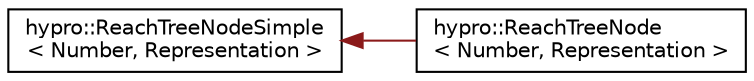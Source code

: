 digraph "Graphical Class Hierarchy"
{
  edge [fontname="Helvetica",fontsize="10",labelfontname="Helvetica",labelfontsize="10"];
  node [fontname="Helvetica",fontsize="10",shape=record];
  rankdir="LR";
  Node0 [label="hypro::ReachTreeNodeSimple\l\< Number, Representation \>",height=0.2,width=0.4,color="black", fillcolor="white", style="filled",URL="$classhypro_1_1ReachTreeNodeSimple.html"];
  Node0 -> Node1 [dir="back",color="firebrick4",fontsize="10",style="solid",fontname="Helvetica"];
  Node1 [label="hypro::ReachTreeNode\l\< Number, Representation \>",height=0.2,width=0.4,color="black", fillcolor="white", style="filled",URL="$classhypro_1_1ReachTreeNode.html"];
}
